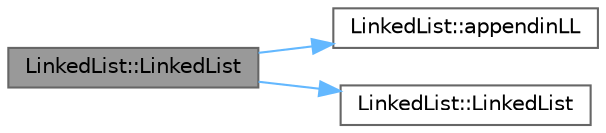 digraph "LinkedList::LinkedList"
{
 // LATEX_PDF_SIZE
  bgcolor="transparent";
  edge [fontname=Helvetica,fontsize=10,labelfontname=Helvetica,labelfontsize=10];
  node [fontname=Helvetica,fontsize=10,shape=box,height=0.2,width=0.4];
  rankdir="LR";
  Node1 [id="Node000001",label="LinkedList::LinkedList",height=0.2,width=0.4,color="gray40", fillcolor="grey60", style="filled", fontcolor="black",tooltip=" "];
  Node1 -> Node2 [id="edge7_Node000001_Node000002",color="steelblue1",style="solid",tooltip=" "];
  Node2 [id="Node000002",label="LinkedList::appendinLL",height=0.2,width=0.4,color="grey40", fillcolor="white", style="filled",URL="$class_linked_list.html#afecdb04d978c0206287d8cf88d4e5912",tooltip=" "];
  Node1 -> Node3 [id="edge8_Node000001_Node000003",color="steelblue1",style="solid",tooltip=" "];
  Node3 [id="Node000003",label="LinkedList::LinkedList",height=0.2,width=0.4,color="grey40", fillcolor="white", style="filled",URL="$class_linked_list.html#a3c20fcfec867e867f541061a09fc640c",tooltip=" "];
}
